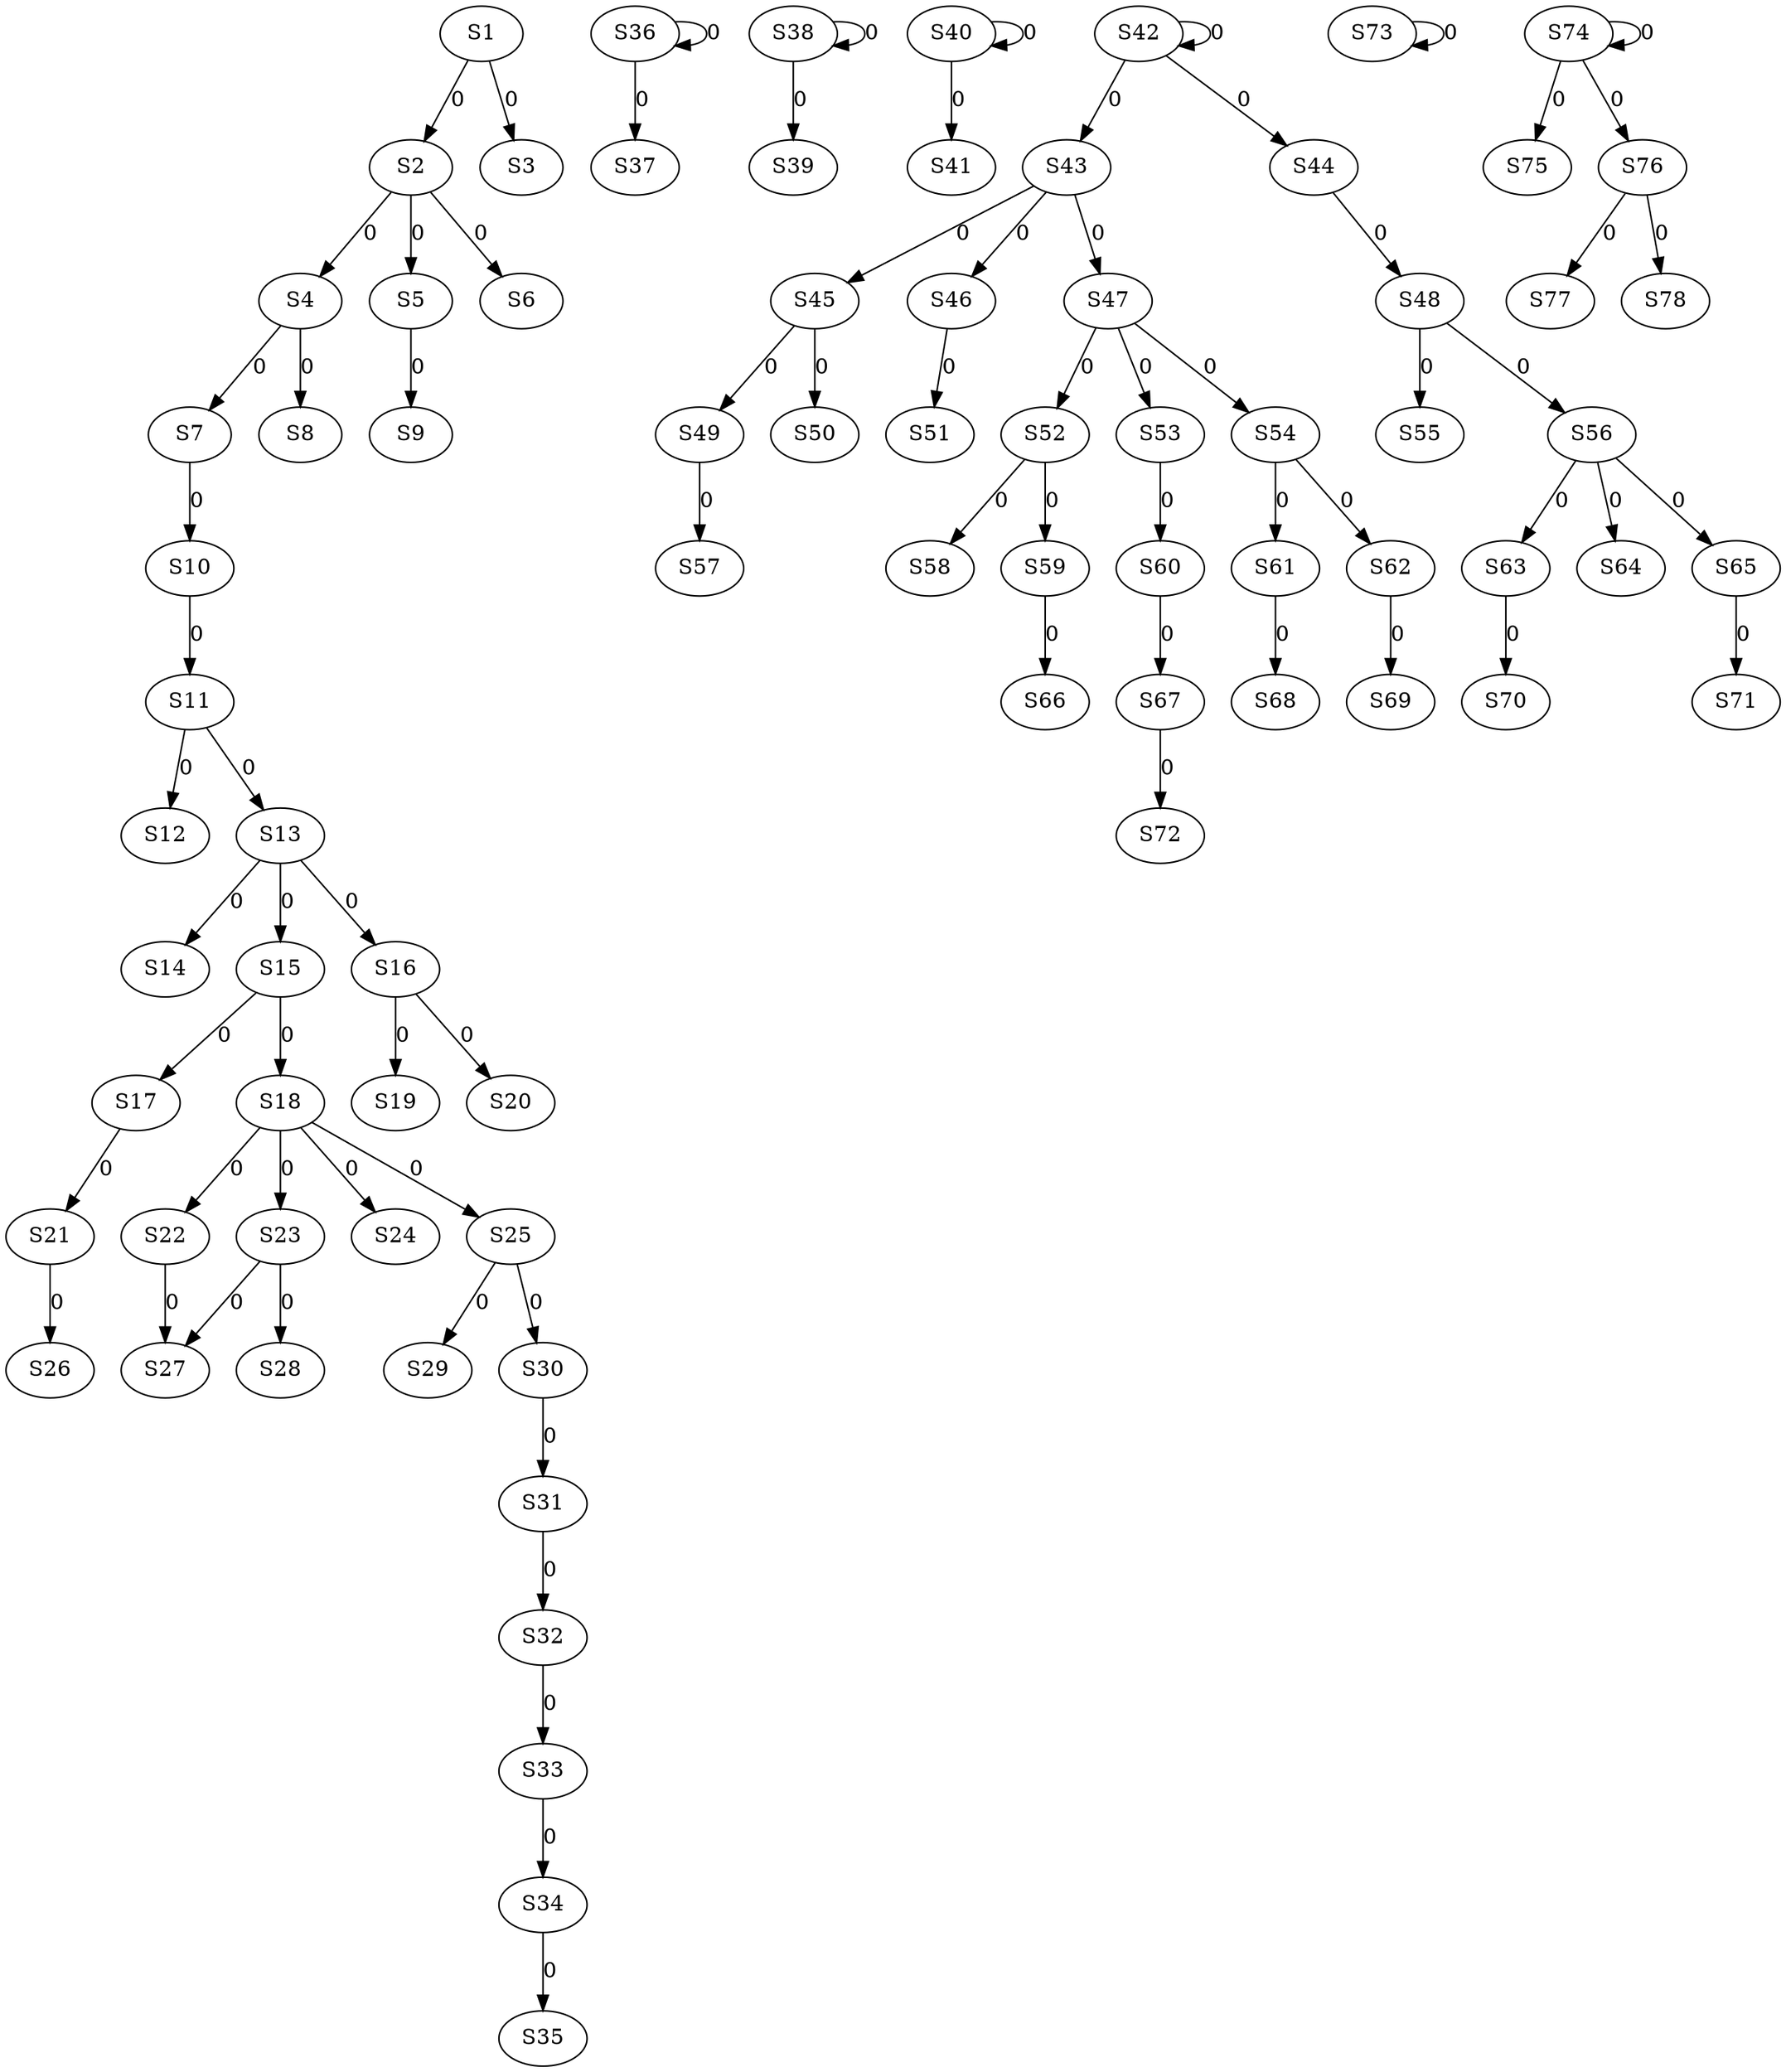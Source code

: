 strict digraph {
	S1 -> S2 [ label = 0 ];
	S1 -> S3 [ label = 0 ];
	S2 -> S4 [ label = 0 ];
	S2 -> S5 [ label = 0 ];
	S2 -> S6 [ label = 0 ];
	S4 -> S7 [ label = 0 ];
	S4 -> S8 [ label = 0 ];
	S5 -> S9 [ label = 0 ];
	S7 -> S10 [ label = 0 ];
	S10 -> S11 [ label = 0 ];
	S11 -> S12 [ label = 0 ];
	S11 -> S13 [ label = 0 ];
	S13 -> S14 [ label = 0 ];
	S13 -> S15 [ label = 0 ];
	S13 -> S16 [ label = 0 ];
	S15 -> S17 [ label = 0 ];
	S15 -> S18 [ label = 0 ];
	S16 -> S19 [ label = 0 ];
	S16 -> S20 [ label = 0 ];
	S17 -> S21 [ label = 0 ];
	S18 -> S22 [ label = 0 ];
	S18 -> S23 [ label = 0 ];
	S18 -> S24 [ label = 0 ];
	S18 -> S25 [ label = 0 ];
	S21 -> S26 [ label = 0 ];
	S23 -> S27 [ label = 0 ];
	S23 -> S28 [ label = 0 ];
	S25 -> S29 [ label = 0 ];
	S25 -> S30 [ label = 0 ];
	S30 -> S31 [ label = 0 ];
	S31 -> S32 [ label = 0 ];
	S32 -> S33 [ label = 0 ];
	S33 -> S34 [ label = 0 ];
	S34 -> S35 [ label = 0 ];
	S36 -> S36 [ label = 0 ];
	S36 -> S37 [ label = 0 ];
	S38 -> S38 [ label = 0 ];
	S38 -> S39 [ label = 0 ];
	S40 -> S40 [ label = 0 ];
	S40 -> S41 [ label = 0 ];
	S42 -> S42 [ label = 0 ];
	S42 -> S43 [ label = 0 ];
	S42 -> S44 [ label = 0 ];
	S43 -> S45 [ label = 0 ];
	S43 -> S46 [ label = 0 ];
	S43 -> S47 [ label = 0 ];
	S44 -> S48 [ label = 0 ];
	S45 -> S49 [ label = 0 ];
	S45 -> S50 [ label = 0 ];
	S46 -> S51 [ label = 0 ];
	S47 -> S52 [ label = 0 ];
	S47 -> S53 [ label = 0 ];
	S47 -> S54 [ label = 0 ];
	S48 -> S55 [ label = 0 ];
	S48 -> S56 [ label = 0 ];
	S49 -> S57 [ label = 0 ];
	S52 -> S58 [ label = 0 ];
	S52 -> S59 [ label = 0 ];
	S53 -> S60 [ label = 0 ];
	S54 -> S61 [ label = 0 ];
	S54 -> S62 [ label = 0 ];
	S56 -> S63 [ label = 0 ];
	S56 -> S64 [ label = 0 ];
	S56 -> S65 [ label = 0 ];
	S59 -> S66 [ label = 0 ];
	S60 -> S67 [ label = 0 ];
	S61 -> S68 [ label = 0 ];
	S62 -> S69 [ label = 0 ];
	S63 -> S70 [ label = 0 ];
	S65 -> S71 [ label = 0 ];
	S67 -> S72 [ label = 0 ];
	S73 -> S73 [ label = 0 ];
	S74 -> S74 [ label = 0 ];
	S74 -> S75 [ label = 0 ];
	S74 -> S76 [ label = 0 ];
	S76 -> S77 [ label = 0 ];
	S76 -> S78 [ label = 0 ];
	S22 -> S27 [ label = 0 ];
}